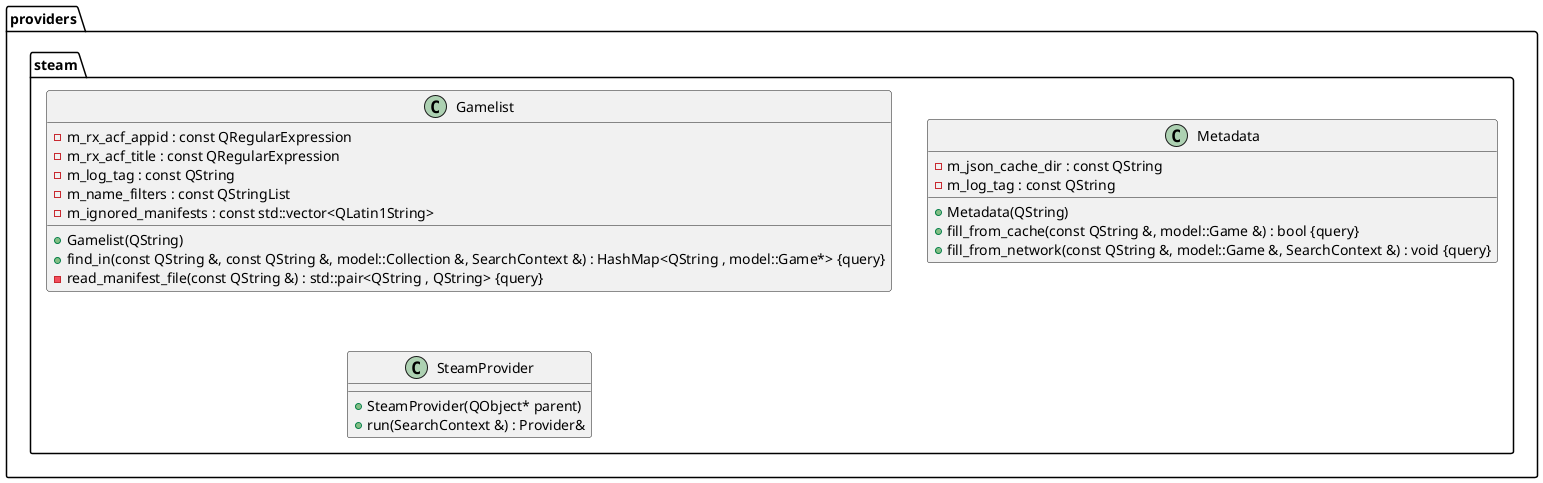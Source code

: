 @startuml





/' Objects '/

namespace providers {
	namespace steam {
		class Gamelist {
			+Gamelist(QString)
			+find_in(const QString &, const QString &, model::Collection &, SearchContext &) : HashMap<QString , model::Game*> {query}
			-m_rx_acf_appid : const QRegularExpression
			-m_rx_acf_title : const QRegularExpression
			-m_log_tag : const QString
			-m_name_filters : const QStringList
			-m_ignored_manifests : const std::vector<QLatin1String>
			-read_manifest_file(const QString &) : std::pair<QString , QString> {query}
		}

		class Metadata {
			+Metadata(QString)
			+fill_from_cache(const QString &, model::Game &) : bool {query}
			-m_json_cache_dir : const QString
			-m_log_tag : const QString
			+fill_from_network(const QString &, model::Game &, SearchContext &) : void {query}
		}

		class SteamProvider {
			+SteamProvider(QObject* parent)
			+run(SearchContext &) : Provider&
		}
	}
}





/' Inheritance relationships '/




/' Aggregation relationships '/





/' Dependency relationships '/





/' Nested objects '/



@enduml
